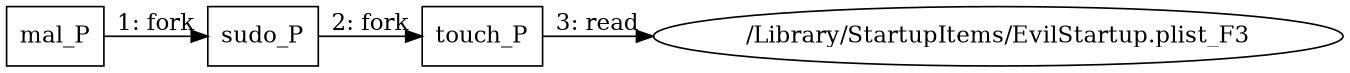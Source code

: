 digraph "T1037.005" {
rankdir="LR"
size="9"
fixedsize="false"
splines="true"
nodesep=0.3
ranksep=0
fontsize=10
overlap="scalexy"
engine= "neato"
	"mal_P" [node_type=Process shape=box]
	"sudo_P" [node_type=Process shape=box]
	"touch_P" [node_type=Process shape=box]
	"/Library/StartupItems/EvilStartup.plist_F3" [node_type=File shape=ellipse]
	"mal_P" -> "sudo_P" [label="1: fork"]
	"sudo_P" -> "touch_P" [label="2: fork"]
	"touch_P" -> "/Library/StartupItems/EvilStartup.plist_F3" [label="3: read"]
}
